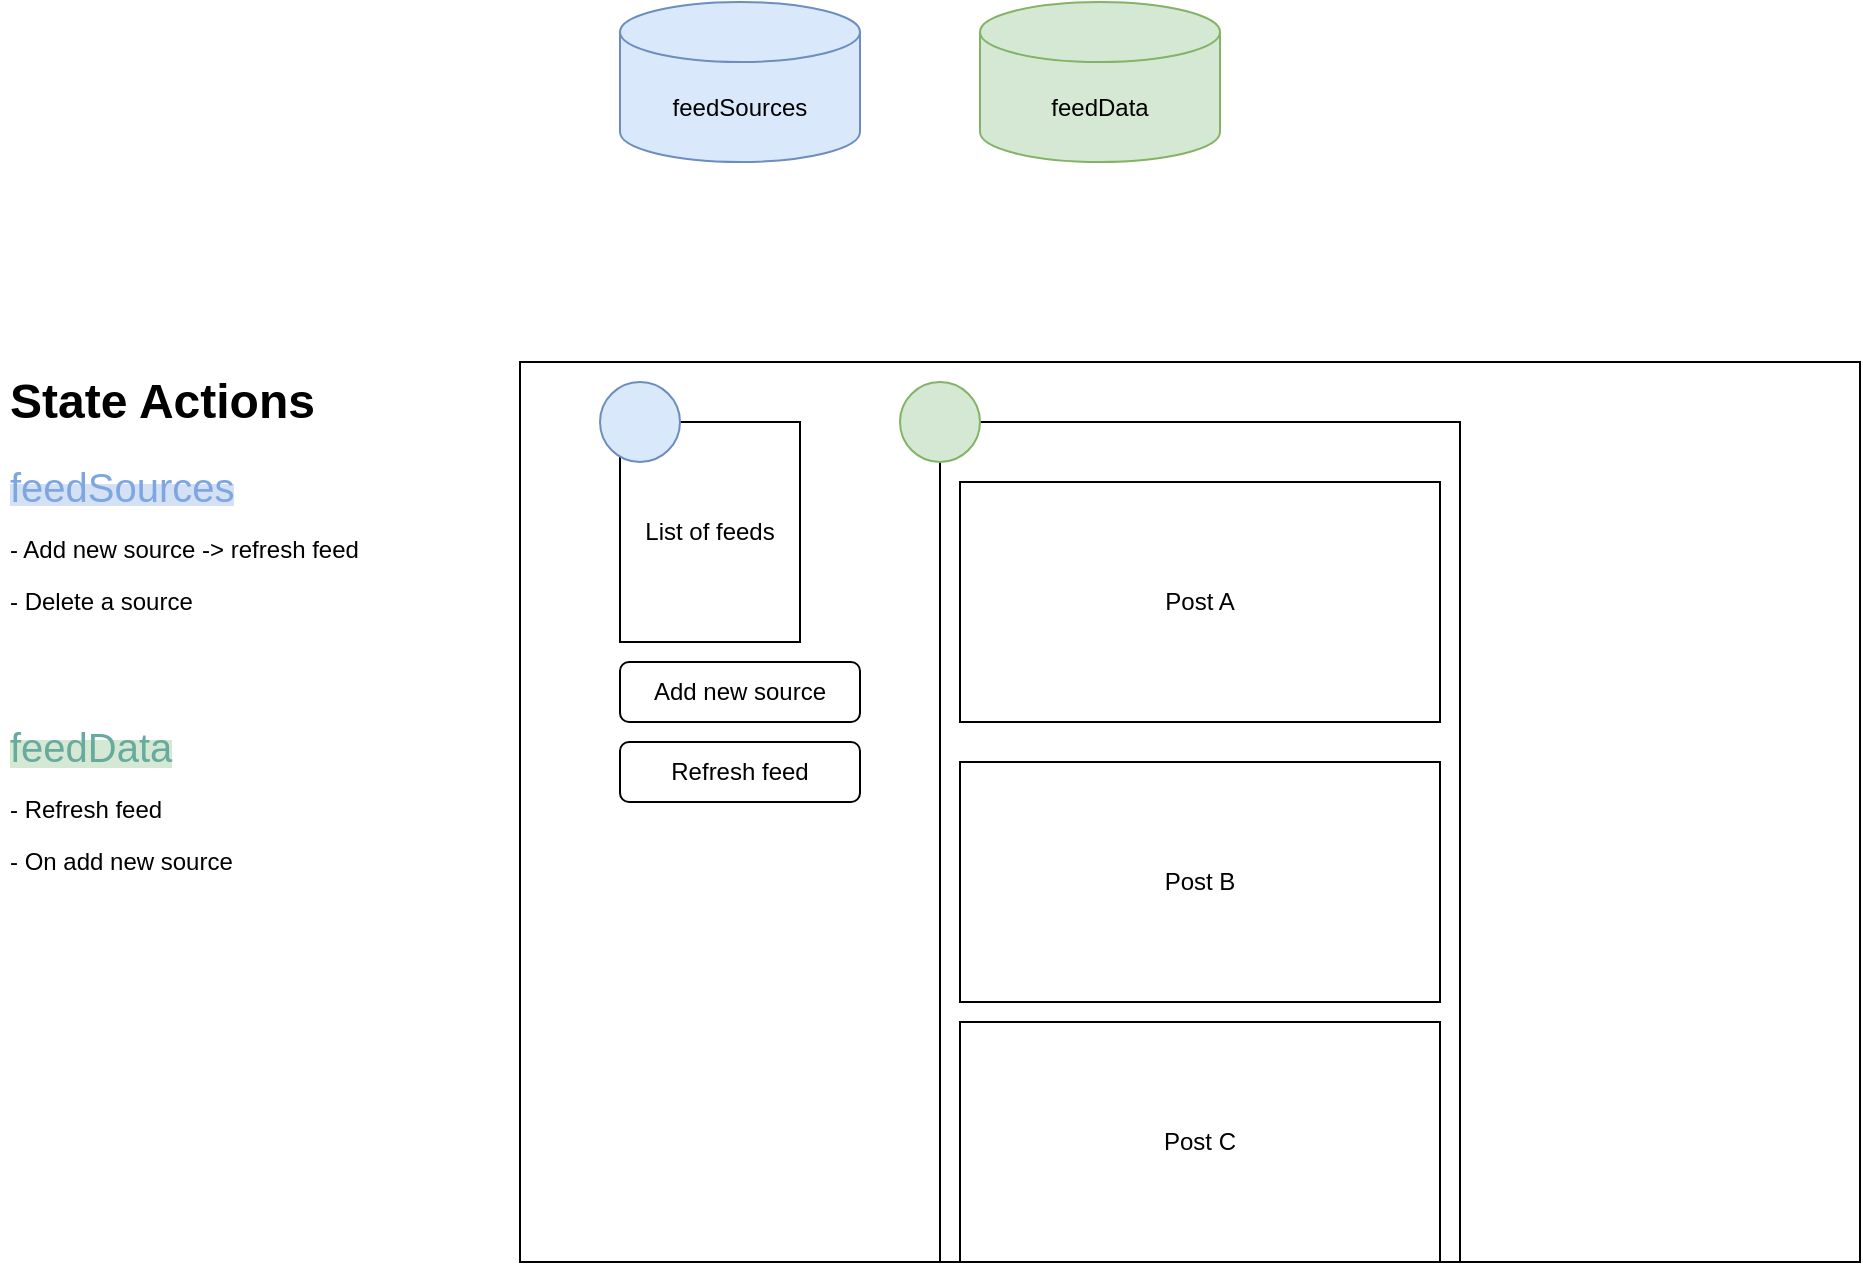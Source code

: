 <mxfile version="14.7.0" type="github">
  <diagram id="zJ7THGuJf5rQ3_z10oc8" name="State management">
    <mxGraphModel dx="1870" dy="669" grid="1" gridSize="10" guides="1" tooltips="1" connect="1" arrows="1" fold="1" page="1" pageScale="1" pageWidth="850" pageHeight="1100" math="0" shadow="0">
      <root>
        <mxCell id="0" />
        <mxCell id="1" parent="0" />
        <mxCell id="A87M4cQH8A1oSUvU0gTG-2" value="feedSources" style="shape=cylinder3;whiteSpace=wrap;html=1;boundedLbl=1;backgroundOutline=1;size=15;fillColor=#dae8fc;strokeColor=#6c8ebf;" vertex="1" parent="1">
          <mxGeometry x="170" y="50" width="120" height="80" as="geometry" />
        </mxCell>
        <mxCell id="A87M4cQH8A1oSUvU0gTG-3" value="&lt;div&gt;feedData&lt;/div&gt;" style="shape=cylinder3;whiteSpace=wrap;html=1;boundedLbl=1;backgroundOutline=1;size=15;fillColor=#d5e8d4;strokeColor=#82b366;" vertex="1" parent="1">
          <mxGeometry x="350" y="50" width="120" height="80" as="geometry" />
        </mxCell>
        <mxCell id="A87M4cQH8A1oSUvU0gTG-4" value="" style="rounded=0;whiteSpace=wrap;html=1;" vertex="1" parent="1">
          <mxGeometry x="120" y="230" width="670" height="450" as="geometry" />
        </mxCell>
        <mxCell id="A87M4cQH8A1oSUvU0gTG-5" value="&lt;div align=&quot;left&quot;&gt;List of feeds&lt;br&gt;&lt;/div&gt;" style="rounded=0;whiteSpace=wrap;html=1;" vertex="1" parent="1">
          <mxGeometry x="170" y="260" width="90" height="110" as="geometry" />
        </mxCell>
        <mxCell id="A87M4cQH8A1oSUvU0gTG-6" value="-" style="rounded=0;whiteSpace=wrap;html=1;" vertex="1" parent="1">
          <mxGeometry x="330" y="260" width="260" height="420" as="geometry" />
        </mxCell>
        <mxCell id="A87M4cQH8A1oSUvU0gTG-7" value="Post A" style="rounded=0;whiteSpace=wrap;html=1;" vertex="1" parent="1">
          <mxGeometry x="340" y="290" width="240" height="120" as="geometry" />
        </mxCell>
        <mxCell id="A87M4cQH8A1oSUvU0gTG-8" value="Post B" style="rounded=0;whiteSpace=wrap;html=1;" vertex="1" parent="1">
          <mxGeometry x="340" y="430" width="240" height="120" as="geometry" />
        </mxCell>
        <mxCell id="A87M4cQH8A1oSUvU0gTG-9" value="Post C" style="rounded=0;whiteSpace=wrap;html=1;" vertex="1" parent="1">
          <mxGeometry x="340" y="560" width="240" height="120" as="geometry" />
        </mxCell>
        <mxCell id="A87M4cQH8A1oSUvU0gTG-10" value="" style="ellipse;whiteSpace=wrap;html=1;aspect=fixed;fillColor=#dae8fc;strokeColor=#6c8ebf;" vertex="1" parent="1">
          <mxGeometry x="160" y="240" width="40" height="40" as="geometry" />
        </mxCell>
        <mxCell id="A87M4cQH8A1oSUvU0gTG-11" value="" style="ellipse;whiteSpace=wrap;html=1;aspect=fixed;fillColor=#d5e8d4;strokeColor=#82b366;" vertex="1" parent="1">
          <mxGeometry x="310" y="240" width="40" height="40" as="geometry" />
        </mxCell>
        <mxCell id="A87M4cQH8A1oSUvU0gTG-12" value="&lt;h1&gt;State Actions&lt;br&gt;&lt;/h1&gt;&lt;p&gt;&lt;font size=&quot;1&quot;&gt;&lt;span style=&quot;background-color: rgb(212 , 225 , 245)&quot;&gt;&lt;font style=&quot;font-size: 20px&quot; color=&quot;#7EA6E0&quot;&gt;feedSources&lt;/font&gt;&lt;/span&gt;&lt;/font&gt;&lt;/p&gt;&lt;p&gt;&lt;span style=&quot;background-color: rgb(255 , 255 , 255)&quot;&gt;- Add new source -&amp;gt; refresh feed&lt;br&gt;&lt;/span&gt;&lt;/p&gt;&lt;p&gt;&lt;span style=&quot;background-color: rgb(255 , 255 , 255)&quot;&gt;- Delete a source&lt;/span&gt;&lt;/p&gt;&lt;p&gt;&lt;span style=&quot;background-color: rgb(255 , 255 , 255)&quot;&gt;&lt;br&gt;&lt;/span&gt;&lt;/p&gt;&lt;p&gt;&lt;br&gt;&lt;span style=&quot;background-color: rgb(213 , 232 , 212)&quot;&gt;&lt;font color=&quot;#67AB9F&quot;&gt;&lt;font size=&quot;1&quot;&gt;&lt;font style=&quot;font-size: 20px&quot;&gt;feedData&lt;/font&gt;&lt;/font&gt;&lt;/font&gt;&lt;/span&gt;&lt;/p&gt;&lt;p&gt;&lt;span style=&quot;background-color: rgb(213 , 232 , 212)&quot;&gt;&lt;font color=&quot;#67AB9F&quot;&gt;&lt;font style=&quot;font-size: 12px&quot;&gt;&lt;font style=&quot;font-size: 12px&quot;&gt;&lt;font color=&quot;#000000&quot;&gt;&lt;span style=&quot;background-color: rgb(255 , 255 , 255)&quot;&gt;-&lt;font color=&quot;#67AB9F&quot;&gt; &lt;font color=&quot;#000000&quot;&gt;Refresh feed&lt;/font&gt;&lt;/font&gt;&lt;/span&gt;&lt;/font&gt;&lt;/font&gt;&lt;/font&gt;&lt;/font&gt;&lt;/span&gt;&lt;/p&gt;&lt;p&gt;&lt;span style=&quot;background-color: rgb(213 , 232 , 212)&quot;&gt;&lt;font color=&quot;#67AB9F&quot;&gt;&lt;font style=&quot;font-size: 12px&quot;&gt;&lt;font style=&quot;font-size: 12px&quot;&gt;&lt;span style=&quot;background-color: rgb(255 , 255 , 255)&quot;&gt;&lt;font color=&quot;#000000&quot;&gt;- On add new source&lt;/font&gt;&lt;/span&gt;&lt;br&gt;&lt;/font&gt;&lt;/font&gt;&lt;/font&gt;&lt;/span&gt;&lt;/p&gt;&lt;p&gt;&lt;span style=&quot;background-color: rgb(255 , 255 , 255)&quot;&gt;&lt;/span&gt;&lt;br&gt;&lt;/p&gt;" style="text;html=1;strokeColor=none;fillColor=none;spacing=5;spacingTop=-20;whiteSpace=wrap;overflow=hidden;rounded=0;" vertex="1" parent="1">
          <mxGeometry x="-140" y="230" width="190" height="450" as="geometry" />
        </mxCell>
        <mxCell id="A87M4cQH8A1oSUvU0gTG-13" value="Refresh feed" style="rounded=1;whiteSpace=wrap;html=1;" vertex="1" parent="1">
          <mxGeometry x="170" y="420" width="120" height="30" as="geometry" />
        </mxCell>
        <mxCell id="A87M4cQH8A1oSUvU0gTG-14" value="Add new source" style="rounded=1;whiteSpace=wrap;html=1;" vertex="1" parent="1">
          <mxGeometry x="170" y="380" width="120" height="30" as="geometry" />
        </mxCell>
      </root>
    </mxGraphModel>
  </diagram>
</mxfile>
